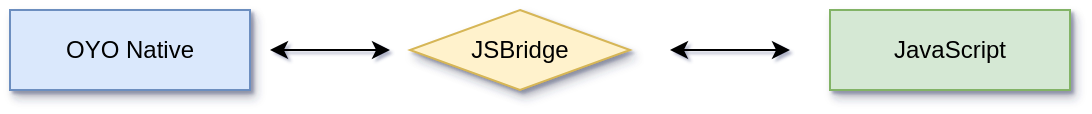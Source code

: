 <mxfile version="12.3.3" type="github" pages="1"><diagram id="q8pBLGOjbLqOnkylLFsw" name="第 1 页"><mxGraphModel dx="1100" dy="632" grid="0" gridSize="10" guides="1" tooltips="1" connect="1" arrows="1" fold="1" page="1" pageScale="1" pageWidth="827" pageHeight="1169" math="0" shadow="1"><root><mxCell id="0"/><mxCell id="1" parent="0"/><mxCell id="vjM0hM2ZFCTEXBNn-vdV-1" value="OYO Native" style="rounded=0;whiteSpace=wrap;html=1;fillColor=#dae8fc;strokeColor=#6c8ebf;shadow=1;glass=0;comic=0;" parent="1" vertex="1"><mxGeometry x="120" y="280" width="120" height="40" as="geometry"/></mxCell><mxCell id="vjM0hM2ZFCTEXBNn-vdV-2" value="JavaScript" style="rounded=0;whiteSpace=wrap;html=1;fillColor=#d5e8d4;strokeColor=#82b366;shadow=1;" parent="1" vertex="1"><mxGeometry x="530" y="280" width="120" height="40" as="geometry"/></mxCell><mxCell id="vjM0hM2ZFCTEXBNn-vdV-3" value="&lt;span&gt;JSBridge&lt;/span&gt;" style="rhombus;whiteSpace=wrap;html=1;shadow=1;glass=0;comic=0;fillColor=#fff2cc;strokeColor=#d6b656;" parent="1" vertex="1"><mxGeometry x="320" y="280" width="110" height="40" as="geometry"/></mxCell><mxCell id="vjM0hM2ZFCTEXBNn-vdV-4" value="" style="endArrow=classic;startArrow=classic;html=1;" parent="1" edge="1"><mxGeometry width="50" height="50" relative="1" as="geometry"><mxPoint x="250" y="300" as="sourcePoint"/><mxPoint x="310" y="300" as="targetPoint"/></mxGeometry></mxCell><mxCell id="vjM0hM2ZFCTEXBNn-vdV-5" value="" style="endArrow=classic;startArrow=classic;html=1;" parent="1" edge="1"><mxGeometry width="50" height="50" relative="1" as="geometry"><mxPoint x="450" y="300" as="sourcePoint"/><mxPoint x="510" y="300" as="targetPoint"/></mxGeometry></mxCell></root></mxGraphModel></diagram></mxfile>